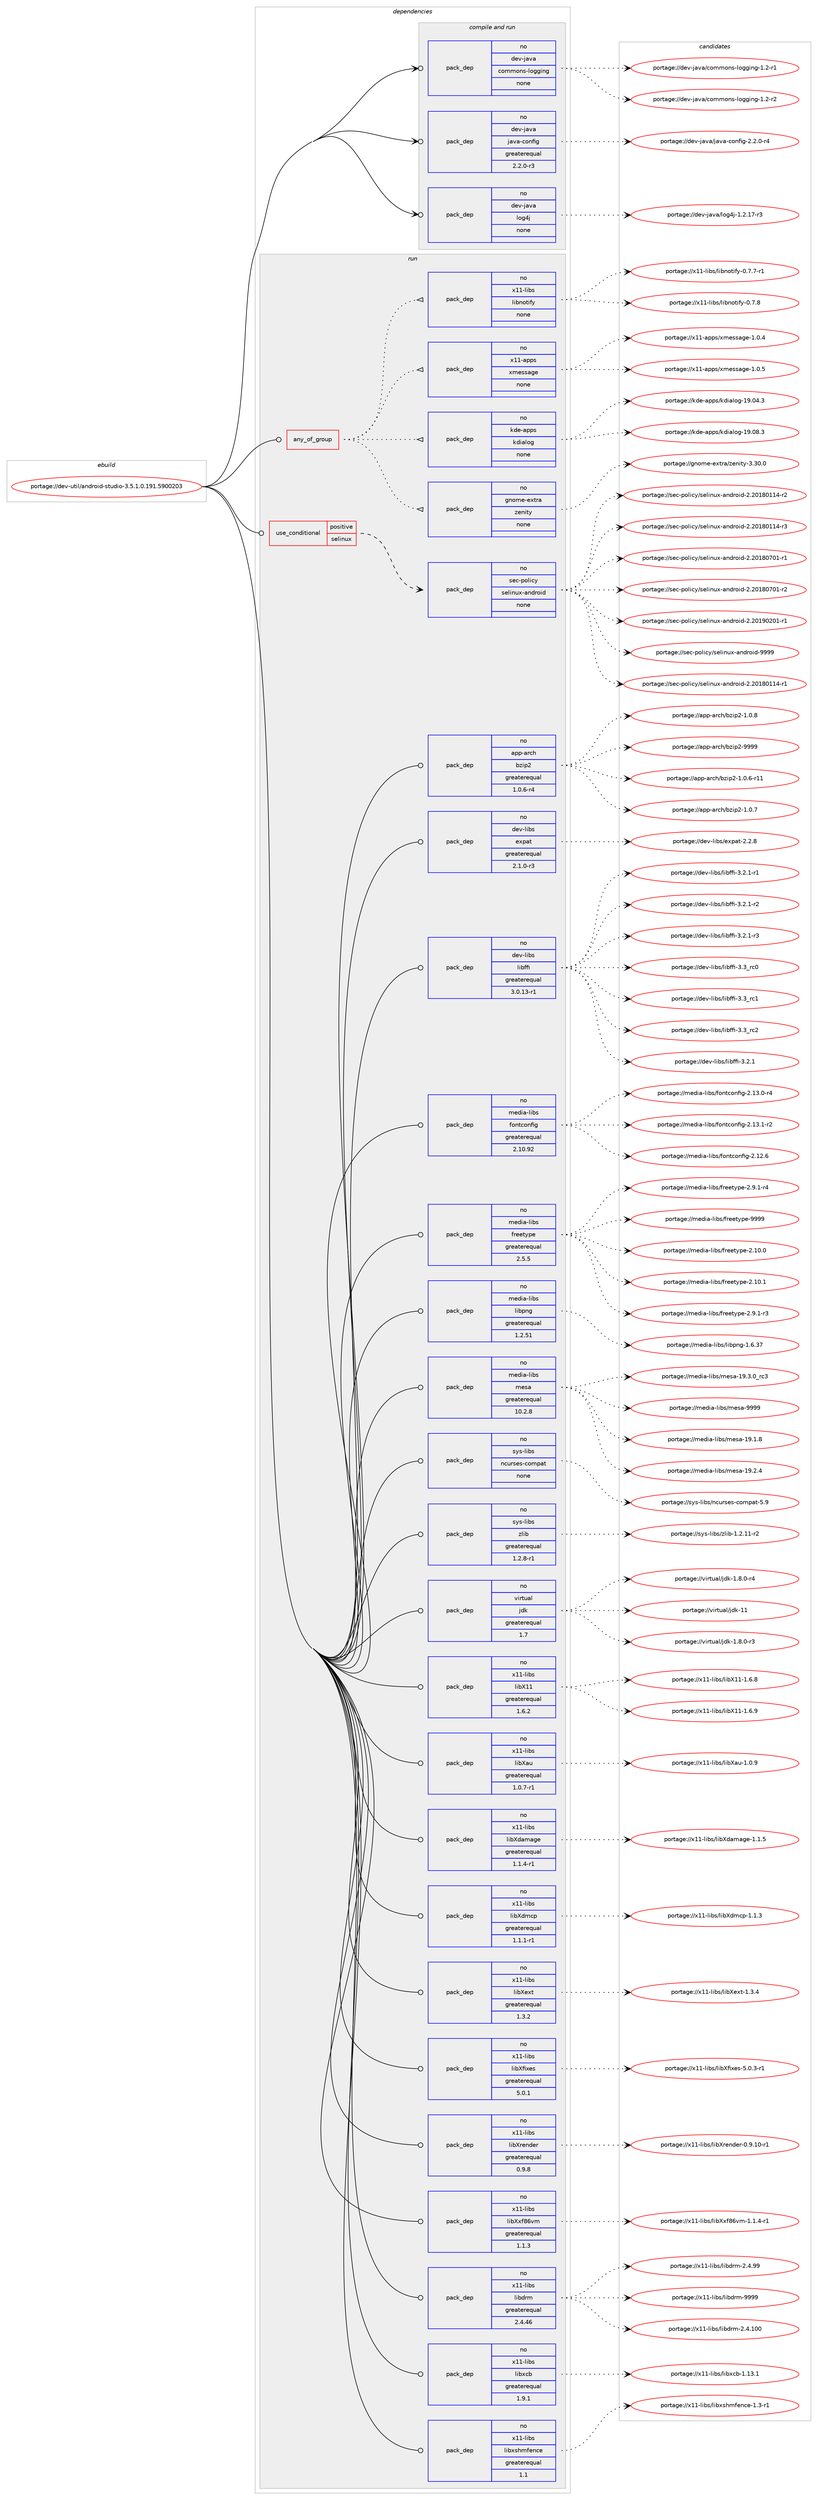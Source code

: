 digraph prolog {

# *************
# Graph options
# *************

newrank=true;
concentrate=true;
compound=true;
graph [rankdir=LR,fontname=Helvetica,fontsize=10,ranksep=1.5];#, ranksep=2.5, nodesep=0.2];
edge  [arrowhead=vee];
node  [fontname=Helvetica,fontsize=10];

# **********
# The ebuild
# **********

subgraph cluster_leftcol {
color=gray;
rank=same;
label=<<i>ebuild</i>>;
id [label="portage://dev-util/android-studio-3.5.1.0.191.5900203", color=red, width=4, href="../dev-util/android-studio-3.5.1.0.191.5900203.svg"];
}

# ****************
# The dependencies
# ****************

subgraph cluster_midcol {
color=gray;
label=<<i>dependencies</i>>;
subgraph cluster_compile {
fillcolor="#eeeeee";
style=filled;
label=<<i>compile</i>>;
}
subgraph cluster_compileandrun {
fillcolor="#eeeeee";
style=filled;
label=<<i>compile and run</i>>;
subgraph pack184884 {
dependency258876 [label=<<TABLE BORDER="0" CELLBORDER="1" CELLSPACING="0" CELLPADDING="4" WIDTH="220"><TR><TD ROWSPAN="6" CELLPADDING="30">pack_dep</TD></TR><TR><TD WIDTH="110">no</TD></TR><TR><TD>dev-java</TD></TR><TR><TD>commons-logging</TD></TR><TR><TD>none</TD></TR><TR><TD></TD></TR></TABLE>>, shape=none, color=blue];
}
id:e -> dependency258876:w [weight=20,style="solid",arrowhead="odotvee"];
subgraph pack184885 {
dependency258877 [label=<<TABLE BORDER="0" CELLBORDER="1" CELLSPACING="0" CELLPADDING="4" WIDTH="220"><TR><TD ROWSPAN="6" CELLPADDING="30">pack_dep</TD></TR><TR><TD WIDTH="110">no</TD></TR><TR><TD>dev-java</TD></TR><TR><TD>java-config</TD></TR><TR><TD>greaterequal</TD></TR><TR><TD>2.2.0-r3</TD></TR></TABLE>>, shape=none, color=blue];
}
id:e -> dependency258877:w [weight=20,style="solid",arrowhead="odotvee"];
subgraph pack184886 {
dependency258878 [label=<<TABLE BORDER="0" CELLBORDER="1" CELLSPACING="0" CELLPADDING="4" WIDTH="220"><TR><TD ROWSPAN="6" CELLPADDING="30">pack_dep</TD></TR><TR><TD WIDTH="110">no</TD></TR><TR><TD>dev-java</TD></TR><TR><TD>log4j</TD></TR><TR><TD>none</TD></TR><TR><TD></TD></TR></TABLE>>, shape=none, color=blue];
}
id:e -> dependency258878:w [weight=20,style="solid",arrowhead="odotvee"];
}
subgraph cluster_run {
fillcolor="#eeeeee";
style=filled;
label=<<i>run</i>>;
subgraph any3539 {
dependency258879 [label=<<TABLE BORDER="0" CELLBORDER="1" CELLSPACING="0" CELLPADDING="4"><TR><TD CELLPADDING="10">any_of_group</TD></TR></TABLE>>, shape=none, color=red];subgraph pack184887 {
dependency258880 [label=<<TABLE BORDER="0" CELLBORDER="1" CELLSPACING="0" CELLPADDING="4" WIDTH="220"><TR><TD ROWSPAN="6" CELLPADDING="30">pack_dep</TD></TR><TR><TD WIDTH="110">no</TD></TR><TR><TD>gnome-extra</TD></TR><TR><TD>zenity</TD></TR><TR><TD>none</TD></TR><TR><TD></TD></TR></TABLE>>, shape=none, color=blue];
}
dependency258879:e -> dependency258880:w [weight=20,style="dotted",arrowhead="oinv"];
subgraph pack184888 {
dependency258881 [label=<<TABLE BORDER="0" CELLBORDER="1" CELLSPACING="0" CELLPADDING="4" WIDTH="220"><TR><TD ROWSPAN="6" CELLPADDING="30">pack_dep</TD></TR><TR><TD WIDTH="110">no</TD></TR><TR><TD>kde-apps</TD></TR><TR><TD>kdialog</TD></TR><TR><TD>none</TD></TR><TR><TD></TD></TR></TABLE>>, shape=none, color=blue];
}
dependency258879:e -> dependency258881:w [weight=20,style="dotted",arrowhead="oinv"];
subgraph pack184889 {
dependency258882 [label=<<TABLE BORDER="0" CELLBORDER="1" CELLSPACING="0" CELLPADDING="4" WIDTH="220"><TR><TD ROWSPAN="6" CELLPADDING="30">pack_dep</TD></TR><TR><TD WIDTH="110">no</TD></TR><TR><TD>x11-apps</TD></TR><TR><TD>xmessage</TD></TR><TR><TD>none</TD></TR><TR><TD></TD></TR></TABLE>>, shape=none, color=blue];
}
dependency258879:e -> dependency258882:w [weight=20,style="dotted",arrowhead="oinv"];
subgraph pack184890 {
dependency258883 [label=<<TABLE BORDER="0" CELLBORDER="1" CELLSPACING="0" CELLPADDING="4" WIDTH="220"><TR><TD ROWSPAN="6" CELLPADDING="30">pack_dep</TD></TR><TR><TD WIDTH="110">no</TD></TR><TR><TD>x11-libs</TD></TR><TR><TD>libnotify</TD></TR><TR><TD>none</TD></TR><TR><TD></TD></TR></TABLE>>, shape=none, color=blue];
}
dependency258879:e -> dependency258883:w [weight=20,style="dotted",arrowhead="oinv"];
}
id:e -> dependency258879:w [weight=20,style="solid",arrowhead="odot"];
subgraph cond70375 {
dependency258884 [label=<<TABLE BORDER="0" CELLBORDER="1" CELLSPACING="0" CELLPADDING="4"><TR><TD ROWSPAN="3" CELLPADDING="10">use_conditional</TD></TR><TR><TD>positive</TD></TR><TR><TD>selinux</TD></TR></TABLE>>, shape=none, color=red];
subgraph pack184891 {
dependency258885 [label=<<TABLE BORDER="0" CELLBORDER="1" CELLSPACING="0" CELLPADDING="4" WIDTH="220"><TR><TD ROWSPAN="6" CELLPADDING="30">pack_dep</TD></TR><TR><TD WIDTH="110">no</TD></TR><TR><TD>sec-policy</TD></TR><TR><TD>selinux-android</TD></TR><TR><TD>none</TD></TR><TR><TD></TD></TR></TABLE>>, shape=none, color=blue];
}
dependency258884:e -> dependency258885:w [weight=20,style="dashed",arrowhead="vee"];
}
id:e -> dependency258884:w [weight=20,style="solid",arrowhead="odot"];
subgraph pack184892 {
dependency258886 [label=<<TABLE BORDER="0" CELLBORDER="1" CELLSPACING="0" CELLPADDING="4" WIDTH="220"><TR><TD ROWSPAN="6" CELLPADDING="30">pack_dep</TD></TR><TR><TD WIDTH="110">no</TD></TR><TR><TD>app-arch</TD></TR><TR><TD>bzip2</TD></TR><TR><TD>greaterequal</TD></TR><TR><TD>1.0.6-r4</TD></TR></TABLE>>, shape=none, color=blue];
}
id:e -> dependency258886:w [weight=20,style="solid",arrowhead="odot"];
subgraph pack184893 {
dependency258887 [label=<<TABLE BORDER="0" CELLBORDER="1" CELLSPACING="0" CELLPADDING="4" WIDTH="220"><TR><TD ROWSPAN="6" CELLPADDING="30">pack_dep</TD></TR><TR><TD WIDTH="110">no</TD></TR><TR><TD>dev-libs</TD></TR><TR><TD>expat</TD></TR><TR><TD>greaterequal</TD></TR><TR><TD>2.1.0-r3</TD></TR></TABLE>>, shape=none, color=blue];
}
id:e -> dependency258887:w [weight=20,style="solid",arrowhead="odot"];
subgraph pack184894 {
dependency258888 [label=<<TABLE BORDER="0" CELLBORDER="1" CELLSPACING="0" CELLPADDING="4" WIDTH="220"><TR><TD ROWSPAN="6" CELLPADDING="30">pack_dep</TD></TR><TR><TD WIDTH="110">no</TD></TR><TR><TD>dev-libs</TD></TR><TR><TD>libffi</TD></TR><TR><TD>greaterequal</TD></TR><TR><TD>3.0.13-r1</TD></TR></TABLE>>, shape=none, color=blue];
}
id:e -> dependency258888:w [weight=20,style="solid",arrowhead="odot"];
subgraph pack184895 {
dependency258889 [label=<<TABLE BORDER="0" CELLBORDER="1" CELLSPACING="0" CELLPADDING="4" WIDTH="220"><TR><TD ROWSPAN="6" CELLPADDING="30">pack_dep</TD></TR><TR><TD WIDTH="110">no</TD></TR><TR><TD>media-libs</TD></TR><TR><TD>fontconfig</TD></TR><TR><TD>greaterequal</TD></TR><TR><TD>2.10.92</TD></TR></TABLE>>, shape=none, color=blue];
}
id:e -> dependency258889:w [weight=20,style="solid",arrowhead="odot"];
subgraph pack184896 {
dependency258890 [label=<<TABLE BORDER="0" CELLBORDER="1" CELLSPACING="0" CELLPADDING="4" WIDTH="220"><TR><TD ROWSPAN="6" CELLPADDING="30">pack_dep</TD></TR><TR><TD WIDTH="110">no</TD></TR><TR><TD>media-libs</TD></TR><TR><TD>freetype</TD></TR><TR><TD>greaterequal</TD></TR><TR><TD>2.5.5</TD></TR></TABLE>>, shape=none, color=blue];
}
id:e -> dependency258890:w [weight=20,style="solid",arrowhead="odot"];
subgraph pack184897 {
dependency258891 [label=<<TABLE BORDER="0" CELLBORDER="1" CELLSPACING="0" CELLPADDING="4" WIDTH="220"><TR><TD ROWSPAN="6" CELLPADDING="30">pack_dep</TD></TR><TR><TD WIDTH="110">no</TD></TR><TR><TD>media-libs</TD></TR><TR><TD>libpng</TD></TR><TR><TD>greaterequal</TD></TR><TR><TD>1.2.51</TD></TR></TABLE>>, shape=none, color=blue];
}
id:e -> dependency258891:w [weight=20,style="solid",arrowhead="odot"];
subgraph pack184898 {
dependency258892 [label=<<TABLE BORDER="0" CELLBORDER="1" CELLSPACING="0" CELLPADDING="4" WIDTH="220"><TR><TD ROWSPAN="6" CELLPADDING="30">pack_dep</TD></TR><TR><TD WIDTH="110">no</TD></TR><TR><TD>media-libs</TD></TR><TR><TD>mesa</TD></TR><TR><TD>greaterequal</TD></TR><TR><TD>10.2.8</TD></TR></TABLE>>, shape=none, color=blue];
}
id:e -> dependency258892:w [weight=20,style="solid",arrowhead="odot"];
subgraph pack184899 {
dependency258893 [label=<<TABLE BORDER="0" CELLBORDER="1" CELLSPACING="0" CELLPADDING="4" WIDTH="220"><TR><TD ROWSPAN="6" CELLPADDING="30">pack_dep</TD></TR><TR><TD WIDTH="110">no</TD></TR><TR><TD>sys-libs</TD></TR><TR><TD>ncurses-compat</TD></TR><TR><TD>none</TD></TR><TR><TD></TD></TR></TABLE>>, shape=none, color=blue];
}
id:e -> dependency258893:w [weight=20,style="solid",arrowhead="odot"];
subgraph pack184900 {
dependency258894 [label=<<TABLE BORDER="0" CELLBORDER="1" CELLSPACING="0" CELLPADDING="4" WIDTH="220"><TR><TD ROWSPAN="6" CELLPADDING="30">pack_dep</TD></TR><TR><TD WIDTH="110">no</TD></TR><TR><TD>sys-libs</TD></TR><TR><TD>zlib</TD></TR><TR><TD>greaterequal</TD></TR><TR><TD>1.2.8-r1</TD></TR></TABLE>>, shape=none, color=blue];
}
id:e -> dependency258894:w [weight=20,style="solid",arrowhead="odot"];
subgraph pack184901 {
dependency258895 [label=<<TABLE BORDER="0" CELLBORDER="1" CELLSPACING="0" CELLPADDING="4" WIDTH="220"><TR><TD ROWSPAN="6" CELLPADDING="30">pack_dep</TD></TR><TR><TD WIDTH="110">no</TD></TR><TR><TD>virtual</TD></TR><TR><TD>jdk</TD></TR><TR><TD>greaterequal</TD></TR><TR><TD>1.7</TD></TR></TABLE>>, shape=none, color=blue];
}
id:e -> dependency258895:w [weight=20,style="solid",arrowhead="odot"];
subgraph pack184902 {
dependency258896 [label=<<TABLE BORDER="0" CELLBORDER="1" CELLSPACING="0" CELLPADDING="4" WIDTH="220"><TR><TD ROWSPAN="6" CELLPADDING="30">pack_dep</TD></TR><TR><TD WIDTH="110">no</TD></TR><TR><TD>x11-libs</TD></TR><TR><TD>libX11</TD></TR><TR><TD>greaterequal</TD></TR><TR><TD>1.6.2</TD></TR></TABLE>>, shape=none, color=blue];
}
id:e -> dependency258896:w [weight=20,style="solid",arrowhead="odot"];
subgraph pack184903 {
dependency258897 [label=<<TABLE BORDER="0" CELLBORDER="1" CELLSPACING="0" CELLPADDING="4" WIDTH="220"><TR><TD ROWSPAN="6" CELLPADDING="30">pack_dep</TD></TR><TR><TD WIDTH="110">no</TD></TR><TR><TD>x11-libs</TD></TR><TR><TD>libXau</TD></TR><TR><TD>greaterequal</TD></TR><TR><TD>1.0.7-r1</TD></TR></TABLE>>, shape=none, color=blue];
}
id:e -> dependency258897:w [weight=20,style="solid",arrowhead="odot"];
subgraph pack184904 {
dependency258898 [label=<<TABLE BORDER="0" CELLBORDER="1" CELLSPACING="0" CELLPADDING="4" WIDTH="220"><TR><TD ROWSPAN="6" CELLPADDING="30">pack_dep</TD></TR><TR><TD WIDTH="110">no</TD></TR><TR><TD>x11-libs</TD></TR><TR><TD>libXdamage</TD></TR><TR><TD>greaterequal</TD></TR><TR><TD>1.1.4-r1</TD></TR></TABLE>>, shape=none, color=blue];
}
id:e -> dependency258898:w [weight=20,style="solid",arrowhead="odot"];
subgraph pack184905 {
dependency258899 [label=<<TABLE BORDER="0" CELLBORDER="1" CELLSPACING="0" CELLPADDING="4" WIDTH="220"><TR><TD ROWSPAN="6" CELLPADDING="30">pack_dep</TD></TR><TR><TD WIDTH="110">no</TD></TR><TR><TD>x11-libs</TD></TR><TR><TD>libXdmcp</TD></TR><TR><TD>greaterequal</TD></TR><TR><TD>1.1.1-r1</TD></TR></TABLE>>, shape=none, color=blue];
}
id:e -> dependency258899:w [weight=20,style="solid",arrowhead="odot"];
subgraph pack184906 {
dependency258900 [label=<<TABLE BORDER="0" CELLBORDER="1" CELLSPACING="0" CELLPADDING="4" WIDTH="220"><TR><TD ROWSPAN="6" CELLPADDING="30">pack_dep</TD></TR><TR><TD WIDTH="110">no</TD></TR><TR><TD>x11-libs</TD></TR><TR><TD>libXext</TD></TR><TR><TD>greaterequal</TD></TR><TR><TD>1.3.2</TD></TR></TABLE>>, shape=none, color=blue];
}
id:e -> dependency258900:w [weight=20,style="solid",arrowhead="odot"];
subgraph pack184907 {
dependency258901 [label=<<TABLE BORDER="0" CELLBORDER="1" CELLSPACING="0" CELLPADDING="4" WIDTH="220"><TR><TD ROWSPAN="6" CELLPADDING="30">pack_dep</TD></TR><TR><TD WIDTH="110">no</TD></TR><TR><TD>x11-libs</TD></TR><TR><TD>libXfixes</TD></TR><TR><TD>greaterequal</TD></TR><TR><TD>5.0.1</TD></TR></TABLE>>, shape=none, color=blue];
}
id:e -> dependency258901:w [weight=20,style="solid",arrowhead="odot"];
subgraph pack184908 {
dependency258902 [label=<<TABLE BORDER="0" CELLBORDER="1" CELLSPACING="0" CELLPADDING="4" WIDTH="220"><TR><TD ROWSPAN="6" CELLPADDING="30">pack_dep</TD></TR><TR><TD WIDTH="110">no</TD></TR><TR><TD>x11-libs</TD></TR><TR><TD>libXrender</TD></TR><TR><TD>greaterequal</TD></TR><TR><TD>0.9.8</TD></TR></TABLE>>, shape=none, color=blue];
}
id:e -> dependency258902:w [weight=20,style="solid",arrowhead="odot"];
subgraph pack184909 {
dependency258903 [label=<<TABLE BORDER="0" CELLBORDER="1" CELLSPACING="0" CELLPADDING="4" WIDTH="220"><TR><TD ROWSPAN="6" CELLPADDING="30">pack_dep</TD></TR><TR><TD WIDTH="110">no</TD></TR><TR><TD>x11-libs</TD></TR><TR><TD>libXxf86vm</TD></TR><TR><TD>greaterequal</TD></TR><TR><TD>1.1.3</TD></TR></TABLE>>, shape=none, color=blue];
}
id:e -> dependency258903:w [weight=20,style="solid",arrowhead="odot"];
subgraph pack184910 {
dependency258904 [label=<<TABLE BORDER="0" CELLBORDER="1" CELLSPACING="0" CELLPADDING="4" WIDTH="220"><TR><TD ROWSPAN="6" CELLPADDING="30">pack_dep</TD></TR><TR><TD WIDTH="110">no</TD></TR><TR><TD>x11-libs</TD></TR><TR><TD>libdrm</TD></TR><TR><TD>greaterequal</TD></TR><TR><TD>2.4.46</TD></TR></TABLE>>, shape=none, color=blue];
}
id:e -> dependency258904:w [weight=20,style="solid",arrowhead="odot"];
subgraph pack184911 {
dependency258905 [label=<<TABLE BORDER="0" CELLBORDER="1" CELLSPACING="0" CELLPADDING="4" WIDTH="220"><TR><TD ROWSPAN="6" CELLPADDING="30">pack_dep</TD></TR><TR><TD WIDTH="110">no</TD></TR><TR><TD>x11-libs</TD></TR><TR><TD>libxcb</TD></TR><TR><TD>greaterequal</TD></TR><TR><TD>1.9.1</TD></TR></TABLE>>, shape=none, color=blue];
}
id:e -> dependency258905:w [weight=20,style="solid",arrowhead="odot"];
subgraph pack184912 {
dependency258906 [label=<<TABLE BORDER="0" CELLBORDER="1" CELLSPACING="0" CELLPADDING="4" WIDTH="220"><TR><TD ROWSPAN="6" CELLPADDING="30">pack_dep</TD></TR><TR><TD WIDTH="110">no</TD></TR><TR><TD>x11-libs</TD></TR><TR><TD>libxshmfence</TD></TR><TR><TD>greaterequal</TD></TR><TR><TD>1.1</TD></TR></TABLE>>, shape=none, color=blue];
}
id:e -> dependency258906:w [weight=20,style="solid",arrowhead="odot"];
}
}

# **************
# The candidates
# **************

subgraph cluster_choices {
rank=same;
color=gray;
label=<<i>candidates</i>>;

subgraph choice184884 {
color=black;
nodesep=1;
choiceportage100101118451069711897479911110910911111011545108111103103105110103454946504511449 [label="portage://dev-java/commons-logging-1.2-r1", color=red, width=4,href="../dev-java/commons-logging-1.2-r1.svg"];
choiceportage100101118451069711897479911110910911111011545108111103103105110103454946504511450 [label="portage://dev-java/commons-logging-1.2-r2", color=red, width=4,href="../dev-java/commons-logging-1.2-r2.svg"];
dependency258876:e -> choiceportage100101118451069711897479911110910911111011545108111103103105110103454946504511449:w [style=dotted,weight="100"];
dependency258876:e -> choiceportage100101118451069711897479911110910911111011545108111103103105110103454946504511450:w [style=dotted,weight="100"];
}
subgraph choice184885 {
color=black;
nodesep=1;
choiceportage10010111845106971189747106971189745991111101021051034550465046484511452 [label="portage://dev-java/java-config-2.2.0-r4", color=red, width=4,href="../dev-java/java-config-2.2.0-r4.svg"];
dependency258877:e -> choiceportage10010111845106971189747106971189745991111101021051034550465046484511452:w [style=dotted,weight="100"];
}
subgraph choice184886 {
color=black;
nodesep=1;
choiceportage1001011184510697118974710811110352106454946504649554511451 [label="portage://dev-java/log4j-1.2.17-r3", color=red, width=4,href="../dev-java/log4j-1.2.17-r3.svg"];
dependency258878:e -> choiceportage1001011184510697118974710811110352106454946504649554511451:w [style=dotted,weight="100"];
}
subgraph choice184887 {
color=black;
nodesep=1;
choiceportage10311011110910145101120116114974712210111010511612145514651484648 [label="portage://gnome-extra/zenity-3.30.0", color=red, width=4,href="../gnome-extra/zenity-3.30.0.svg"];
dependency258880:e -> choiceportage10311011110910145101120116114974712210111010511612145514651484648:w [style=dotted,weight="100"];
}
subgraph choice184888 {
color=black;
nodesep=1;
choiceportage107100101459711211211547107100105971081111034549574648524651 [label="portage://kde-apps/kdialog-19.04.3", color=red, width=4,href="../kde-apps/kdialog-19.04.3.svg"];
choiceportage107100101459711211211547107100105971081111034549574648564651 [label="portage://kde-apps/kdialog-19.08.3", color=red, width=4,href="../kde-apps/kdialog-19.08.3.svg"];
dependency258881:e -> choiceportage107100101459711211211547107100105971081111034549574648524651:w [style=dotted,weight="100"];
dependency258881:e -> choiceportage107100101459711211211547107100105971081111034549574648564651:w [style=dotted,weight="100"];
}
subgraph choice184889 {
color=black;
nodesep=1;
choiceportage120494945971121121154712010910111511597103101454946484652 [label="portage://x11-apps/xmessage-1.0.4", color=red, width=4,href="../x11-apps/xmessage-1.0.4.svg"];
choiceportage120494945971121121154712010910111511597103101454946484653 [label="portage://x11-apps/xmessage-1.0.5", color=red, width=4,href="../x11-apps/xmessage-1.0.5.svg"];
dependency258882:e -> choiceportage120494945971121121154712010910111511597103101454946484652:w [style=dotted,weight="100"];
dependency258882:e -> choiceportage120494945971121121154712010910111511597103101454946484653:w [style=dotted,weight="100"];
}
subgraph choice184890 {
color=black;
nodesep=1;
choiceportage1204949451081059811547108105981101111161051021214548465546554511449 [label="portage://x11-libs/libnotify-0.7.7-r1", color=red, width=4,href="../x11-libs/libnotify-0.7.7-r1.svg"];
choiceportage120494945108105981154710810598110111116105102121454846554656 [label="portage://x11-libs/libnotify-0.7.8", color=red, width=4,href="../x11-libs/libnotify-0.7.8.svg"];
dependency258883:e -> choiceportage1204949451081059811547108105981101111161051021214548465546554511449:w [style=dotted,weight="100"];
dependency258883:e -> choiceportage120494945108105981154710810598110111116105102121454846554656:w [style=dotted,weight="100"];
}
subgraph choice184891 {
color=black;
nodesep=1;
choiceportage11510199451121111081059912147115101108105110117120459711010011411110510045504650484956484949524511449 [label="portage://sec-policy/selinux-android-2.20180114-r1", color=red, width=4,href="../sec-policy/selinux-android-2.20180114-r1.svg"];
choiceportage11510199451121111081059912147115101108105110117120459711010011411110510045504650484956484949524511450 [label="portage://sec-policy/selinux-android-2.20180114-r2", color=red, width=4,href="../sec-policy/selinux-android-2.20180114-r2.svg"];
choiceportage11510199451121111081059912147115101108105110117120459711010011411110510045504650484956484949524511451 [label="portage://sec-policy/selinux-android-2.20180114-r3", color=red, width=4,href="../sec-policy/selinux-android-2.20180114-r3.svg"];
choiceportage11510199451121111081059912147115101108105110117120459711010011411110510045504650484956485548494511449 [label="portage://sec-policy/selinux-android-2.20180701-r1", color=red, width=4,href="../sec-policy/selinux-android-2.20180701-r1.svg"];
choiceportage11510199451121111081059912147115101108105110117120459711010011411110510045504650484956485548494511450 [label="portage://sec-policy/selinux-android-2.20180701-r2", color=red, width=4,href="../sec-policy/selinux-android-2.20180701-r2.svg"];
choiceportage11510199451121111081059912147115101108105110117120459711010011411110510045504650484957485048494511449 [label="portage://sec-policy/selinux-android-2.20190201-r1", color=red, width=4,href="../sec-policy/selinux-android-2.20190201-r1.svg"];
choiceportage1151019945112111108105991214711510110810511011712045971101001141111051004557575757 [label="portage://sec-policy/selinux-android-9999", color=red, width=4,href="../sec-policy/selinux-android-9999.svg"];
dependency258885:e -> choiceportage11510199451121111081059912147115101108105110117120459711010011411110510045504650484956484949524511449:w [style=dotted,weight="100"];
dependency258885:e -> choiceportage11510199451121111081059912147115101108105110117120459711010011411110510045504650484956484949524511450:w [style=dotted,weight="100"];
dependency258885:e -> choiceportage11510199451121111081059912147115101108105110117120459711010011411110510045504650484956484949524511451:w [style=dotted,weight="100"];
dependency258885:e -> choiceportage11510199451121111081059912147115101108105110117120459711010011411110510045504650484956485548494511449:w [style=dotted,weight="100"];
dependency258885:e -> choiceportage11510199451121111081059912147115101108105110117120459711010011411110510045504650484956485548494511450:w [style=dotted,weight="100"];
dependency258885:e -> choiceportage11510199451121111081059912147115101108105110117120459711010011411110510045504650484957485048494511449:w [style=dotted,weight="100"];
dependency258885:e -> choiceportage1151019945112111108105991214711510110810511011712045971101001141111051004557575757:w [style=dotted,weight="100"];
}
subgraph choice184892 {
color=black;
nodesep=1;
choiceportage97112112459711499104479812210511250454946484654451144949 [label="portage://app-arch/bzip2-1.0.6-r11", color=red, width=4,href="../app-arch/bzip2-1.0.6-r11.svg"];
choiceportage97112112459711499104479812210511250454946484655 [label="portage://app-arch/bzip2-1.0.7", color=red, width=4,href="../app-arch/bzip2-1.0.7.svg"];
choiceportage97112112459711499104479812210511250454946484656 [label="portage://app-arch/bzip2-1.0.8", color=red, width=4,href="../app-arch/bzip2-1.0.8.svg"];
choiceportage971121124597114991044798122105112504557575757 [label="portage://app-arch/bzip2-9999", color=red, width=4,href="../app-arch/bzip2-9999.svg"];
dependency258886:e -> choiceportage97112112459711499104479812210511250454946484654451144949:w [style=dotted,weight="100"];
dependency258886:e -> choiceportage97112112459711499104479812210511250454946484655:w [style=dotted,weight="100"];
dependency258886:e -> choiceportage97112112459711499104479812210511250454946484656:w [style=dotted,weight="100"];
dependency258886:e -> choiceportage971121124597114991044798122105112504557575757:w [style=dotted,weight="100"];
}
subgraph choice184893 {
color=black;
nodesep=1;
choiceportage10010111845108105981154710112011297116455046504656 [label="portage://dev-libs/expat-2.2.8", color=red, width=4,href="../dev-libs/expat-2.2.8.svg"];
dependency258887:e -> choiceportage10010111845108105981154710112011297116455046504656:w [style=dotted,weight="100"];
}
subgraph choice184894 {
color=black;
nodesep=1;
choiceportage10010111845108105981154710810598102102105455146504649 [label="portage://dev-libs/libffi-3.2.1", color=red, width=4,href="../dev-libs/libffi-3.2.1.svg"];
choiceportage100101118451081059811547108105981021021054551465046494511449 [label="portage://dev-libs/libffi-3.2.1-r1", color=red, width=4,href="../dev-libs/libffi-3.2.1-r1.svg"];
choiceportage100101118451081059811547108105981021021054551465046494511450 [label="portage://dev-libs/libffi-3.2.1-r2", color=red, width=4,href="../dev-libs/libffi-3.2.1-r2.svg"];
choiceportage100101118451081059811547108105981021021054551465046494511451 [label="portage://dev-libs/libffi-3.2.1-r3", color=red, width=4,href="../dev-libs/libffi-3.2.1-r3.svg"];
choiceportage1001011184510810598115471081059810210210545514651951149948 [label="portage://dev-libs/libffi-3.3_rc0", color=red, width=4,href="../dev-libs/libffi-3.3_rc0.svg"];
choiceportage1001011184510810598115471081059810210210545514651951149949 [label="portage://dev-libs/libffi-3.3_rc1", color=red, width=4,href="../dev-libs/libffi-3.3_rc1.svg"];
choiceportage1001011184510810598115471081059810210210545514651951149950 [label="portage://dev-libs/libffi-3.3_rc2", color=red, width=4,href="../dev-libs/libffi-3.3_rc2.svg"];
dependency258888:e -> choiceportage10010111845108105981154710810598102102105455146504649:w [style=dotted,weight="100"];
dependency258888:e -> choiceportage100101118451081059811547108105981021021054551465046494511449:w [style=dotted,weight="100"];
dependency258888:e -> choiceportage100101118451081059811547108105981021021054551465046494511450:w [style=dotted,weight="100"];
dependency258888:e -> choiceportage100101118451081059811547108105981021021054551465046494511451:w [style=dotted,weight="100"];
dependency258888:e -> choiceportage1001011184510810598115471081059810210210545514651951149948:w [style=dotted,weight="100"];
dependency258888:e -> choiceportage1001011184510810598115471081059810210210545514651951149949:w [style=dotted,weight="100"];
dependency258888:e -> choiceportage1001011184510810598115471081059810210210545514651951149950:w [style=dotted,weight="100"];
}
subgraph choice184895 {
color=black;
nodesep=1;
choiceportage109101100105974510810598115471021111101169911111010210510345504649504654 [label="portage://media-libs/fontconfig-2.12.6", color=red, width=4,href="../media-libs/fontconfig-2.12.6.svg"];
choiceportage1091011001059745108105981154710211111011699111110102105103455046495146484511452 [label="portage://media-libs/fontconfig-2.13.0-r4", color=red, width=4,href="../media-libs/fontconfig-2.13.0-r4.svg"];
choiceportage1091011001059745108105981154710211111011699111110102105103455046495146494511450 [label="portage://media-libs/fontconfig-2.13.1-r2", color=red, width=4,href="../media-libs/fontconfig-2.13.1-r2.svg"];
dependency258889:e -> choiceportage109101100105974510810598115471021111101169911111010210510345504649504654:w [style=dotted,weight="100"];
dependency258889:e -> choiceportage1091011001059745108105981154710211111011699111110102105103455046495146484511452:w [style=dotted,weight="100"];
dependency258889:e -> choiceportage1091011001059745108105981154710211111011699111110102105103455046495146494511450:w [style=dotted,weight="100"];
}
subgraph choice184896 {
color=black;
nodesep=1;
choiceportage1091011001059745108105981154710211410110111612111210145504649484648 [label="portage://media-libs/freetype-2.10.0", color=red, width=4,href="../media-libs/freetype-2.10.0.svg"];
choiceportage1091011001059745108105981154710211410110111612111210145504649484649 [label="portage://media-libs/freetype-2.10.1", color=red, width=4,href="../media-libs/freetype-2.10.1.svg"];
choiceportage109101100105974510810598115471021141011011161211121014550465746494511451 [label="portage://media-libs/freetype-2.9.1-r3", color=red, width=4,href="../media-libs/freetype-2.9.1-r3.svg"];
choiceportage109101100105974510810598115471021141011011161211121014550465746494511452 [label="portage://media-libs/freetype-2.9.1-r4", color=red, width=4,href="../media-libs/freetype-2.9.1-r4.svg"];
choiceportage109101100105974510810598115471021141011011161211121014557575757 [label="portage://media-libs/freetype-9999", color=red, width=4,href="../media-libs/freetype-9999.svg"];
dependency258890:e -> choiceportage1091011001059745108105981154710211410110111612111210145504649484648:w [style=dotted,weight="100"];
dependency258890:e -> choiceportage1091011001059745108105981154710211410110111612111210145504649484649:w [style=dotted,weight="100"];
dependency258890:e -> choiceportage109101100105974510810598115471021141011011161211121014550465746494511451:w [style=dotted,weight="100"];
dependency258890:e -> choiceportage109101100105974510810598115471021141011011161211121014550465746494511452:w [style=dotted,weight="100"];
dependency258890:e -> choiceportage109101100105974510810598115471021141011011161211121014557575757:w [style=dotted,weight="100"];
}
subgraph choice184897 {
color=black;
nodesep=1;
choiceportage109101100105974510810598115471081059811211010345494654465155 [label="portage://media-libs/libpng-1.6.37", color=red, width=4,href="../media-libs/libpng-1.6.37.svg"];
dependency258891:e -> choiceportage109101100105974510810598115471081059811211010345494654465155:w [style=dotted,weight="100"];
}
subgraph choice184898 {
color=black;
nodesep=1;
choiceportage109101100105974510810598115471091011159745495746494656 [label="portage://media-libs/mesa-19.1.8", color=red, width=4,href="../media-libs/mesa-19.1.8.svg"];
choiceportage109101100105974510810598115471091011159745495746504652 [label="portage://media-libs/mesa-19.2.4", color=red, width=4,href="../media-libs/mesa-19.2.4.svg"];
choiceportage109101100105974510810598115471091011159745495746514648951149951 [label="portage://media-libs/mesa-19.3.0_rc3", color=red, width=4,href="../media-libs/mesa-19.3.0_rc3.svg"];
choiceportage10910110010597451081059811547109101115974557575757 [label="portage://media-libs/mesa-9999", color=red, width=4,href="../media-libs/mesa-9999.svg"];
dependency258892:e -> choiceportage109101100105974510810598115471091011159745495746494656:w [style=dotted,weight="100"];
dependency258892:e -> choiceportage109101100105974510810598115471091011159745495746504652:w [style=dotted,weight="100"];
dependency258892:e -> choiceportage109101100105974510810598115471091011159745495746514648951149951:w [style=dotted,weight="100"];
dependency258892:e -> choiceportage10910110010597451081059811547109101115974557575757:w [style=dotted,weight="100"];
}
subgraph choice184899 {
color=black;
nodesep=1;
choiceportage1151211154510810598115471109911711411510111545991111091129711645534657 [label="portage://sys-libs/ncurses-compat-5.9", color=red, width=4,href="../sys-libs/ncurses-compat-5.9.svg"];
dependency258893:e -> choiceportage1151211154510810598115471109911711411510111545991111091129711645534657:w [style=dotted,weight="100"];
}
subgraph choice184900 {
color=black;
nodesep=1;
choiceportage11512111545108105981154712210810598454946504649494511450 [label="portage://sys-libs/zlib-1.2.11-r2", color=red, width=4,href="../sys-libs/zlib-1.2.11-r2.svg"];
dependency258894:e -> choiceportage11512111545108105981154712210810598454946504649494511450:w [style=dotted,weight="100"];
}
subgraph choice184901 {
color=black;
nodesep=1;
choiceportage11810511411611797108471061001074549465646484511451 [label="portage://virtual/jdk-1.8.0-r3", color=red, width=4,href="../virtual/jdk-1.8.0-r3.svg"];
choiceportage11810511411611797108471061001074549465646484511452 [label="portage://virtual/jdk-1.8.0-r4", color=red, width=4,href="../virtual/jdk-1.8.0-r4.svg"];
choiceportage1181051141161179710847106100107454949 [label="portage://virtual/jdk-11", color=red, width=4,href="../virtual/jdk-11.svg"];
dependency258895:e -> choiceportage11810511411611797108471061001074549465646484511451:w [style=dotted,weight="100"];
dependency258895:e -> choiceportage11810511411611797108471061001074549465646484511452:w [style=dotted,weight="100"];
dependency258895:e -> choiceportage1181051141161179710847106100107454949:w [style=dotted,weight="100"];
}
subgraph choice184902 {
color=black;
nodesep=1;
choiceportage120494945108105981154710810598884949454946544656 [label="portage://x11-libs/libX11-1.6.8", color=red, width=4,href="../x11-libs/libX11-1.6.8.svg"];
choiceportage120494945108105981154710810598884949454946544657 [label="portage://x11-libs/libX11-1.6.9", color=red, width=4,href="../x11-libs/libX11-1.6.9.svg"];
dependency258896:e -> choiceportage120494945108105981154710810598884949454946544656:w [style=dotted,weight="100"];
dependency258896:e -> choiceportage120494945108105981154710810598884949454946544657:w [style=dotted,weight="100"];
}
subgraph choice184903 {
color=black;
nodesep=1;
choiceportage1204949451081059811547108105988897117454946484657 [label="portage://x11-libs/libXau-1.0.9", color=red, width=4,href="../x11-libs/libXau-1.0.9.svg"];
dependency258897:e -> choiceportage1204949451081059811547108105988897117454946484657:w [style=dotted,weight="100"];
}
subgraph choice184904 {
color=black;
nodesep=1;
choiceportage120494945108105981154710810598881009710997103101454946494653 [label="portage://x11-libs/libXdamage-1.1.5", color=red, width=4,href="../x11-libs/libXdamage-1.1.5.svg"];
dependency258898:e -> choiceportage120494945108105981154710810598881009710997103101454946494653:w [style=dotted,weight="100"];
}
subgraph choice184905 {
color=black;
nodesep=1;
choiceportage1204949451081059811547108105988810010999112454946494651 [label="portage://x11-libs/libXdmcp-1.1.3", color=red, width=4,href="../x11-libs/libXdmcp-1.1.3.svg"];
dependency258899:e -> choiceportage1204949451081059811547108105988810010999112454946494651:w [style=dotted,weight="100"];
}
subgraph choice184906 {
color=black;
nodesep=1;
choiceportage12049494510810598115471081059888101120116454946514652 [label="portage://x11-libs/libXext-1.3.4", color=red, width=4,href="../x11-libs/libXext-1.3.4.svg"];
dependency258900:e -> choiceportage12049494510810598115471081059888101120116454946514652:w [style=dotted,weight="100"];
}
subgraph choice184907 {
color=black;
nodesep=1;
choiceportage120494945108105981154710810598881021051201011154553464846514511449 [label="portage://x11-libs/libXfixes-5.0.3-r1", color=red, width=4,href="../x11-libs/libXfixes-5.0.3-r1.svg"];
dependency258901:e -> choiceportage120494945108105981154710810598881021051201011154553464846514511449:w [style=dotted,weight="100"];
}
subgraph choice184908 {
color=black;
nodesep=1;
choiceportage12049494510810598115471081059888114101110100101114454846574649484511449 [label="portage://x11-libs/libXrender-0.9.10-r1", color=red, width=4,href="../x11-libs/libXrender-0.9.10-r1.svg"];
dependency258902:e -> choiceportage12049494510810598115471081059888114101110100101114454846574649484511449:w [style=dotted,weight="100"];
}
subgraph choice184909 {
color=black;
nodesep=1;
choiceportage1204949451081059811547108105988812010256541181094549464946524511449 [label="portage://x11-libs/libXxf86vm-1.1.4-r1", color=red, width=4,href="../x11-libs/libXxf86vm-1.1.4-r1.svg"];
dependency258903:e -> choiceportage1204949451081059811547108105988812010256541181094549464946524511449:w [style=dotted,weight="100"];
}
subgraph choice184910 {
color=black;
nodesep=1;
choiceportage1204949451081059811547108105981001141094550465246494848 [label="portage://x11-libs/libdrm-2.4.100", color=red, width=4,href="../x11-libs/libdrm-2.4.100.svg"];
choiceportage12049494510810598115471081059810011410945504652465757 [label="portage://x11-libs/libdrm-2.4.99", color=red, width=4,href="../x11-libs/libdrm-2.4.99.svg"];
choiceportage1204949451081059811547108105981001141094557575757 [label="portage://x11-libs/libdrm-9999", color=red, width=4,href="../x11-libs/libdrm-9999.svg"];
dependency258904:e -> choiceportage1204949451081059811547108105981001141094550465246494848:w [style=dotted,weight="100"];
dependency258904:e -> choiceportage12049494510810598115471081059810011410945504652465757:w [style=dotted,weight="100"];
dependency258904:e -> choiceportage1204949451081059811547108105981001141094557575757:w [style=dotted,weight="100"];
}
subgraph choice184911 {
color=black;
nodesep=1;
choiceportage120494945108105981154710810598120999845494649514649 [label="portage://x11-libs/libxcb-1.13.1", color=red, width=4,href="../x11-libs/libxcb-1.13.1.svg"];
dependency258905:e -> choiceportage120494945108105981154710810598120999845494649514649:w [style=dotted,weight="100"];
}
subgraph choice184912 {
color=black;
nodesep=1;
choiceportage12049494510810598115471081059812011510410910210111099101454946514511449 [label="portage://x11-libs/libxshmfence-1.3-r1", color=red, width=4,href="../x11-libs/libxshmfence-1.3-r1.svg"];
dependency258906:e -> choiceportage12049494510810598115471081059812011510410910210111099101454946514511449:w [style=dotted,weight="100"];
}
}

}
